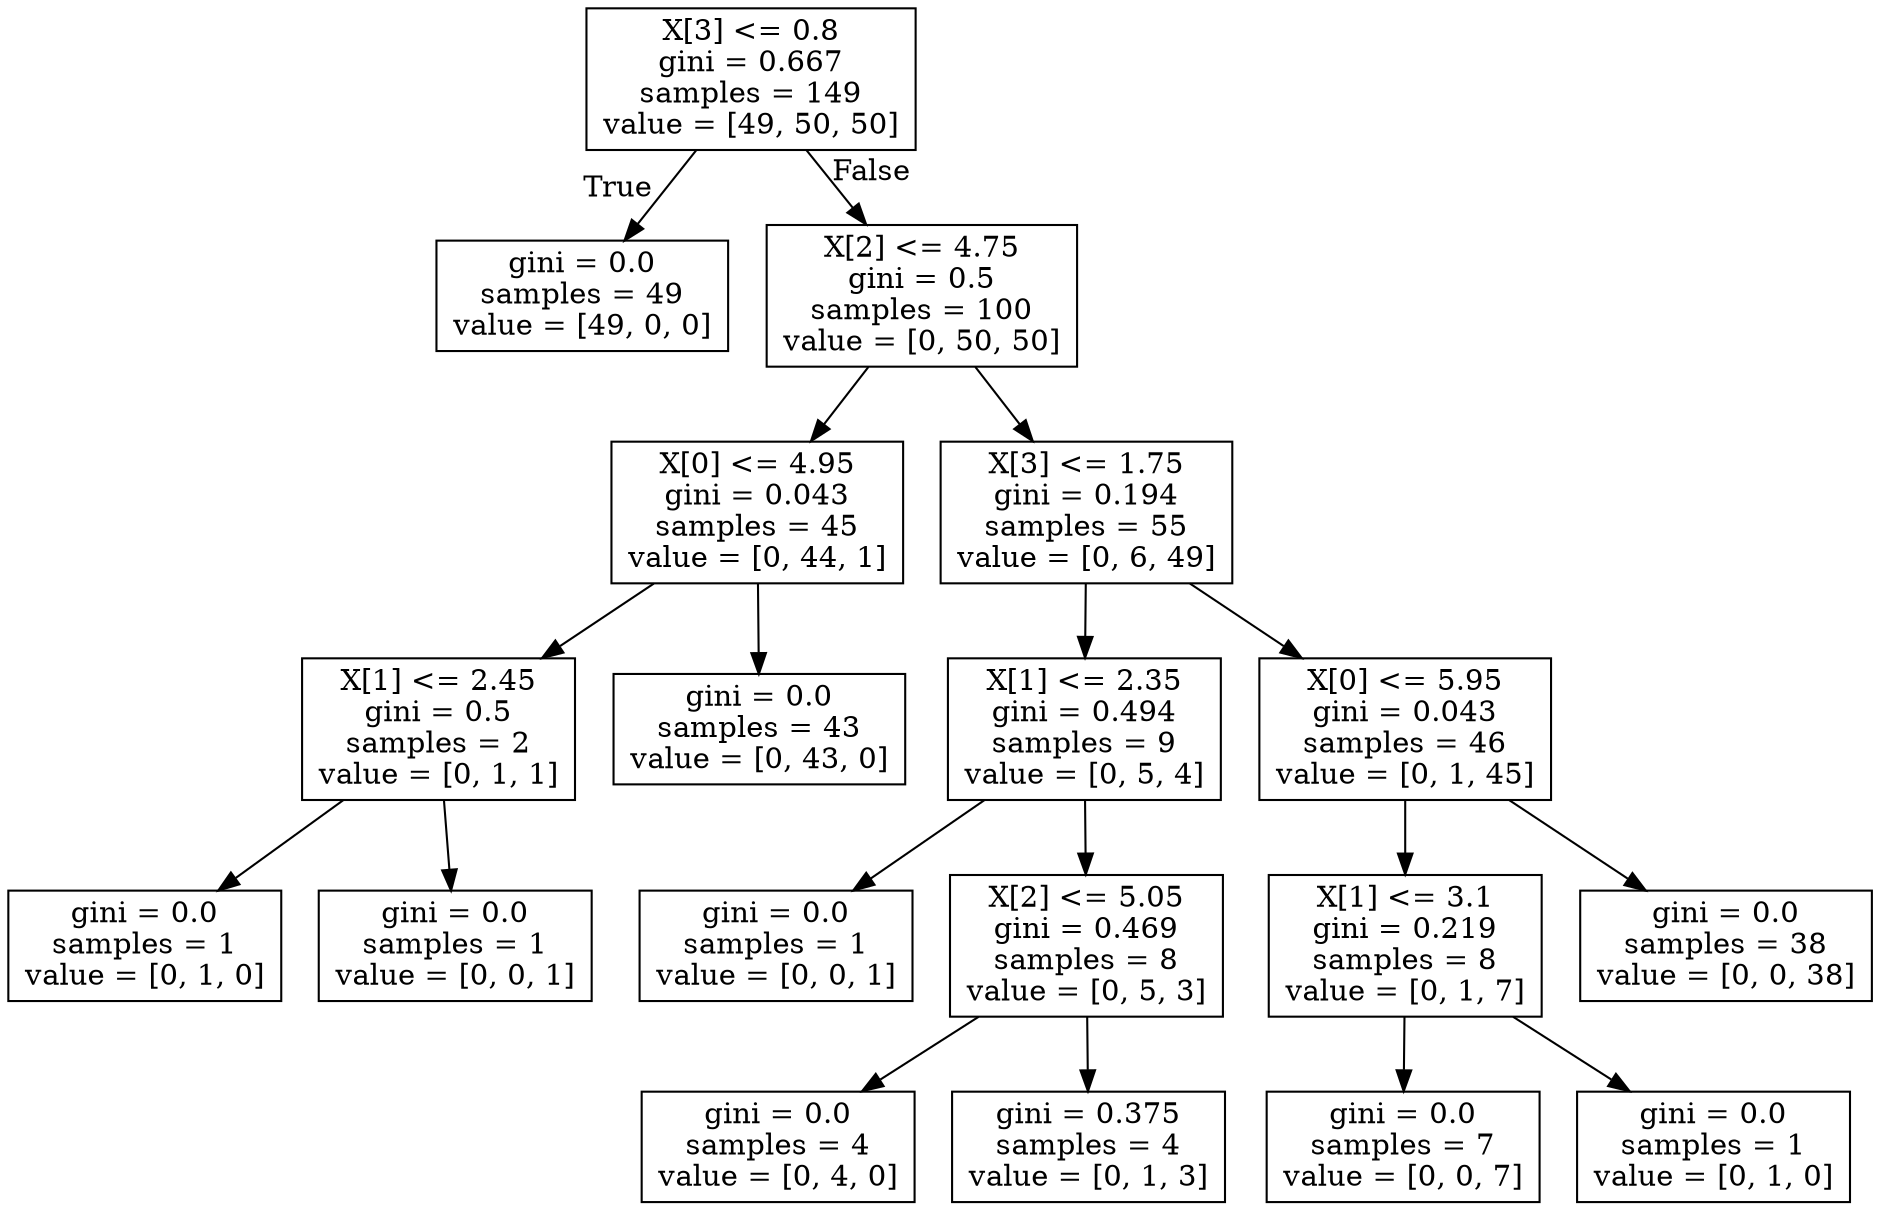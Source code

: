 digraph Tree {
node [shape=box] ;
0 [label="X[3] <= 0.8\ngini = 0.667\nsamples = 149\nvalue = [49, 50, 50]"] ;
1 [label="gini = 0.0\nsamples = 49\nvalue = [49, 0, 0]"] ;
0 -> 1 [labeldistance=2.5, labelangle=45, headlabel="True"] ;
2 [label="X[2] <= 4.75\ngini = 0.5\nsamples = 100\nvalue = [0, 50, 50]"] ;
0 -> 2 [labeldistance=2.5, labelangle=-45, headlabel="False"] ;
3 [label="X[0] <= 4.95\ngini = 0.043\nsamples = 45\nvalue = [0, 44, 1]"] ;
2 -> 3 ;
4 [label="X[1] <= 2.45\ngini = 0.5\nsamples = 2\nvalue = [0, 1, 1]"] ;
3 -> 4 ;
5 [label="gini = 0.0\nsamples = 1\nvalue = [0, 1, 0]"] ;
4 -> 5 ;
6 [label="gini = 0.0\nsamples = 1\nvalue = [0, 0, 1]"] ;
4 -> 6 ;
7 [label="gini = 0.0\nsamples = 43\nvalue = [0, 43, 0]"] ;
3 -> 7 ;
8 [label="X[3] <= 1.75\ngini = 0.194\nsamples = 55\nvalue = [0, 6, 49]"] ;
2 -> 8 ;
9 [label="X[1] <= 2.35\ngini = 0.494\nsamples = 9\nvalue = [0, 5, 4]"] ;
8 -> 9 ;
10 [label="gini = 0.0\nsamples = 1\nvalue = [0, 0, 1]"] ;
9 -> 10 ;
11 [label="X[2] <= 5.05\ngini = 0.469\nsamples = 8\nvalue = [0, 5, 3]"] ;
9 -> 11 ;
12 [label="gini = 0.0\nsamples = 4\nvalue = [0, 4, 0]"] ;
11 -> 12 ;
13 [label="gini = 0.375\nsamples = 4\nvalue = [0, 1, 3]"] ;
11 -> 13 ;
14 [label="X[0] <= 5.95\ngini = 0.043\nsamples = 46\nvalue = [0, 1, 45]"] ;
8 -> 14 ;
15 [label="X[1] <= 3.1\ngini = 0.219\nsamples = 8\nvalue = [0, 1, 7]"] ;
14 -> 15 ;
16 [label="gini = 0.0\nsamples = 7\nvalue = [0, 0, 7]"] ;
15 -> 16 ;
17 [label="gini = 0.0\nsamples = 1\nvalue = [0, 1, 0]"] ;
15 -> 17 ;
18 [label="gini = 0.0\nsamples = 38\nvalue = [0, 0, 38]"] ;
14 -> 18 ;
}